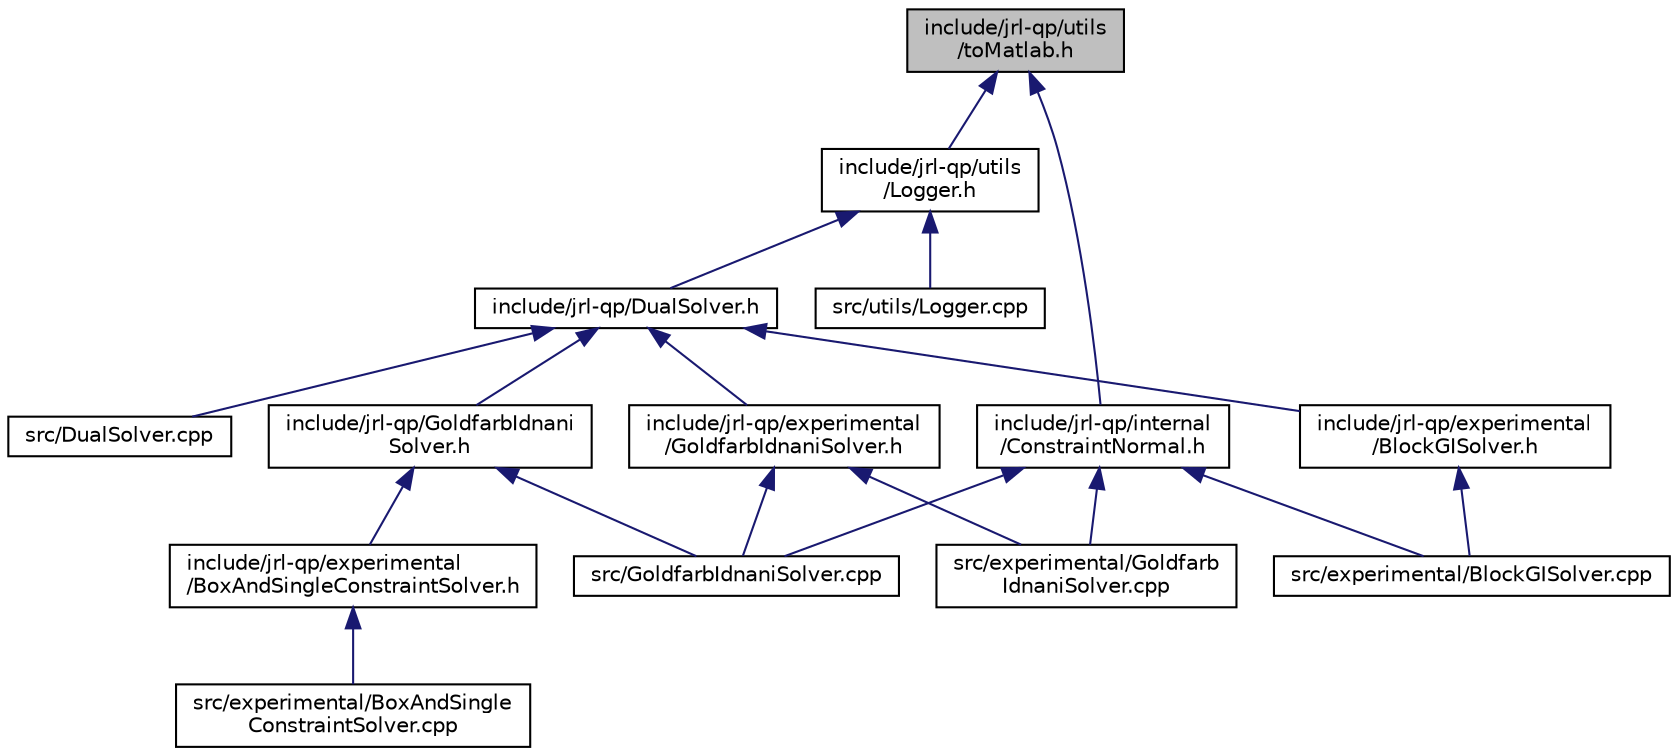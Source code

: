 digraph "include/jrl-qp/utils/toMatlab.h"
{
 // LATEX_PDF_SIZE
  edge [fontname="Helvetica",fontsize="10",labelfontname="Helvetica",labelfontsize="10"];
  node [fontname="Helvetica",fontsize="10",shape=record];
  Node1 [label="include/jrl-qp/utils\l/toMatlab.h",height=0.2,width=0.4,color="black", fillcolor="grey75", style="filled", fontcolor="black",tooltip=" "];
  Node1 -> Node2 [dir="back",color="midnightblue",fontsize="10",style="solid",fontname="Helvetica"];
  Node2 [label="include/jrl-qp/utils\l/Logger.h",height=0.2,width=0.4,color="black", fillcolor="white", style="filled",URL="$Logger_8h.html",tooltip=" "];
  Node2 -> Node3 [dir="back",color="midnightblue",fontsize="10",style="solid",fontname="Helvetica"];
  Node3 [label="include/jrl-qp/DualSolver.h",height=0.2,width=0.4,color="black", fillcolor="white", style="filled",URL="$DualSolver_8h.html",tooltip=" "];
  Node3 -> Node4 [dir="back",color="midnightblue",fontsize="10",style="solid",fontname="Helvetica"];
  Node4 [label="include/jrl-qp/experimental\l/BlockGISolver.h",height=0.2,width=0.4,color="black", fillcolor="white", style="filled",URL="$BlockGISolver_8h.html",tooltip=" "];
  Node4 -> Node5 [dir="back",color="midnightblue",fontsize="10",style="solid",fontname="Helvetica"];
  Node5 [label="src/experimental/BlockGISolver.cpp",height=0.2,width=0.4,color="black", fillcolor="white", style="filled",URL="$BlockGISolver_8cpp.html",tooltip=" "];
  Node3 -> Node6 [dir="back",color="midnightblue",fontsize="10",style="solid",fontname="Helvetica"];
  Node6 [label="include/jrl-qp/GoldfarbIdnani\lSolver.h",height=0.2,width=0.4,color="black", fillcolor="white", style="filled",URL="$GoldfarbIdnaniSolver_8h.html",tooltip=" "];
  Node6 -> Node7 [dir="back",color="midnightblue",fontsize="10",style="solid",fontname="Helvetica"];
  Node7 [label="include/jrl-qp/experimental\l/BoxAndSingleConstraintSolver.h",height=0.2,width=0.4,color="black", fillcolor="white", style="filled",URL="$BoxAndSingleConstraintSolver_8h.html",tooltip=" "];
  Node7 -> Node8 [dir="back",color="midnightblue",fontsize="10",style="solid",fontname="Helvetica"];
  Node8 [label="src/experimental/BoxAndSingle\lConstraintSolver.cpp",height=0.2,width=0.4,color="black", fillcolor="white", style="filled",URL="$BoxAndSingleConstraintSolver_8cpp.html",tooltip=" "];
  Node6 -> Node9 [dir="back",color="midnightblue",fontsize="10",style="solid",fontname="Helvetica"];
  Node9 [label="src/GoldfarbIdnaniSolver.cpp",height=0.2,width=0.4,color="black", fillcolor="white", style="filled",URL="$GoldfarbIdnaniSolver_8cpp.html",tooltip=" "];
  Node3 -> Node10 [dir="back",color="midnightblue",fontsize="10",style="solid",fontname="Helvetica"];
  Node10 [label="include/jrl-qp/experimental\l/GoldfarbIdnaniSolver.h",height=0.2,width=0.4,color="black", fillcolor="white", style="filled",URL="$experimental_2GoldfarbIdnaniSolver_8h.html",tooltip=" "];
  Node10 -> Node11 [dir="back",color="midnightblue",fontsize="10",style="solid",fontname="Helvetica"];
  Node11 [label="src/experimental/Goldfarb\lIdnaniSolver.cpp",height=0.2,width=0.4,color="black", fillcolor="white", style="filled",URL="$experimental_2GoldfarbIdnaniSolver_8cpp.html",tooltip=" "];
  Node10 -> Node9 [dir="back",color="midnightblue",fontsize="10",style="solid",fontname="Helvetica"];
  Node3 -> Node12 [dir="back",color="midnightblue",fontsize="10",style="solid",fontname="Helvetica"];
  Node12 [label="src/DualSolver.cpp",height=0.2,width=0.4,color="black", fillcolor="white", style="filled",URL="$DualSolver_8cpp.html",tooltip=" "];
  Node2 -> Node13 [dir="back",color="midnightblue",fontsize="10",style="solid",fontname="Helvetica"];
  Node13 [label="src/utils/Logger.cpp",height=0.2,width=0.4,color="black", fillcolor="white", style="filled",URL="$Logger_8cpp.html",tooltip=" "];
  Node1 -> Node14 [dir="back",color="midnightblue",fontsize="10",style="solid",fontname="Helvetica"];
  Node14 [label="include/jrl-qp/internal\l/ConstraintNormal.h",height=0.2,width=0.4,color="black", fillcolor="white", style="filled",URL="$ConstraintNormal_8h.html",tooltip=" "];
  Node14 -> Node5 [dir="back",color="midnightblue",fontsize="10",style="solid",fontname="Helvetica"];
  Node14 -> Node11 [dir="back",color="midnightblue",fontsize="10",style="solid",fontname="Helvetica"];
  Node14 -> Node9 [dir="back",color="midnightblue",fontsize="10",style="solid",fontname="Helvetica"];
}
